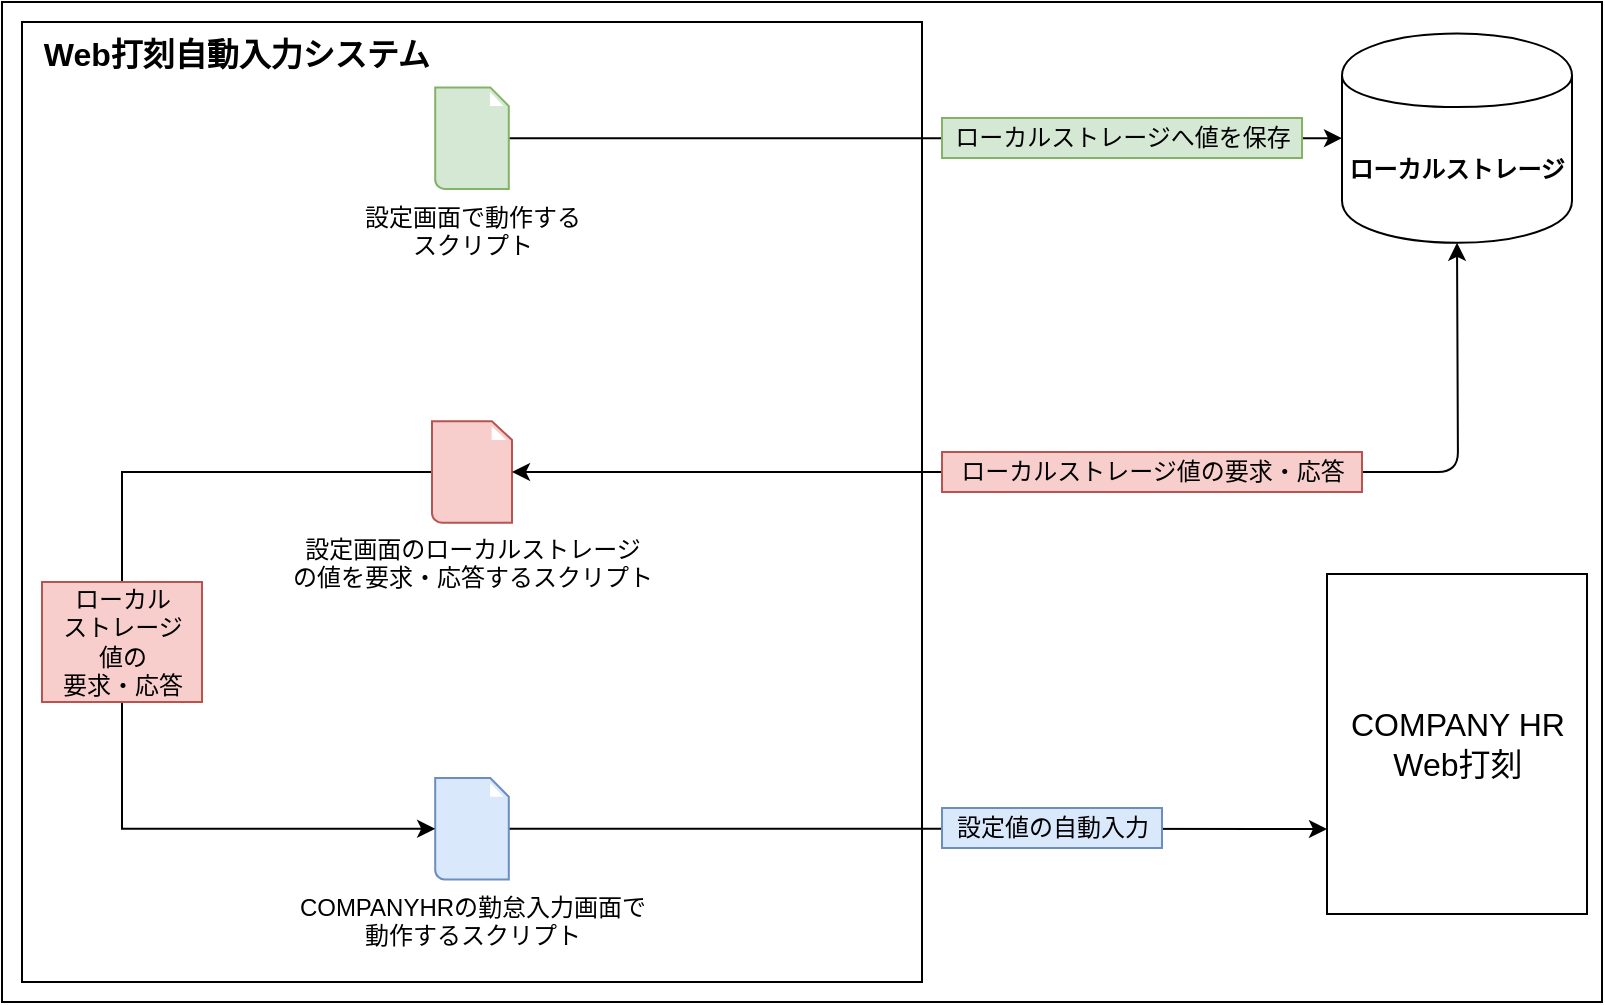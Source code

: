<mxfile version="13.1.3">
    <diagram id="6hGFLwfOUW9BJ-s0fimq" name="Page-1">
        <mxGraphModel dx="464" dy="1178" grid="1" gridSize="10" guides="1" tooltips="1" connect="1" arrows="1" fold="1" page="1" pageScale="1" pageWidth="800" pageHeight="500" math="0" shadow="0">
            <root>
                <mxCell id="0"/>
                <mxCell id="1" parent="0"/>
                <mxCell id="63" value="" style="rounded=0;whiteSpace=wrap;html=1;align=left;" parent="1" vertex="1">
                    <mxGeometry width="800" height="500" as="geometry"/>
                </mxCell>
                <mxCell id="3" value="&lt;b&gt;&lt;font style=&quot;font-size: 16px&quot;&gt;&amp;nbsp; Web打刻自動入力システム&lt;/font&gt;&lt;/b&gt;" style="rounded=0;whiteSpace=wrap;html=1;align=left;verticalAlign=top;" parent="1" vertex="1">
                    <mxGeometry x="10" y="10" width="450" height="480" as="geometry"/>
                </mxCell>
                <mxCell id="10" style="edgeStyle=orthogonalEdgeStyle;rounded=0;orthogonalLoop=1;jettySize=auto;html=1;exitX=0.5;exitY=1;exitDx=0;exitDy=0;" parent="1" edge="1">
                    <mxGeometry relative="1" as="geometry">
                        <mxPoint x="80" y="150" as="sourcePoint"/>
                        <mxPoint x="80" y="150" as="targetPoint"/>
                    </mxGeometry>
                </mxCell>
                <mxCell id="12" value="&lt;font style=&quot;font-size: 16px&quot;&gt;COMPANY HR&lt;br&gt;Web打刻&lt;/font&gt;" style="rounded=0;whiteSpace=wrap;html=1;" parent="1" vertex="1">
                    <mxGeometry x="662.5" y="286" width="130" height="170" as="geometry"/>
                </mxCell>
                <mxCell id="18" value="&lt;b&gt;ローカルストレージ&lt;/b&gt;" style="shape=cylinder;whiteSpace=wrap;html=1;boundedLbl=1;backgroundOutline=1;" parent="1" vertex="1">
                    <mxGeometry x="670" y="15.8" width="115" height="104.6" as="geometry"/>
                </mxCell>
                <mxCell id="61" style="edgeStyle=orthogonalEdgeStyle;rounded=0;orthogonalLoop=1;jettySize=auto;html=1;entryX=0;entryY=0.75;entryDx=0;entryDy=0;" parent="1" source="32" target="12" edge="1">
                    <mxGeometry relative="1" as="geometry"/>
                </mxCell>
                <mxCell id="32" value="COMPANYHRの勤怠入力画面で&lt;br&gt;動作するスクリプト" style="shadow=0;dashed=0;html=1;strokeColor=#6c8ebf;fillColor=#dae8fc;labelPosition=center;verticalLabelPosition=bottom;verticalAlign=top;align=center;outlineConnect=0;shape=mxgraph.veeam.2d.file;" parent="1" vertex="1">
                    <mxGeometry x="216.6" y="388" width="36.8" height="50.8" as="geometry"/>
                </mxCell>
                <mxCell id="40" style="edgeStyle=orthogonalEdgeStyle;rounded=0;orthogonalLoop=1;jettySize=auto;html=1;entryX=0;entryY=0.5;entryDx=0;entryDy=0;" parent="1" source="33" target="18" edge="1">
                    <mxGeometry relative="1" as="geometry"/>
                </mxCell>
                <mxCell id="33" value="設定画面で動作する&lt;br&gt;スクリプト" style="shadow=0;dashed=0;html=1;strokeColor=#82b366;fillColor=#d5e8d4;labelPosition=center;verticalLabelPosition=bottom;verticalAlign=top;align=center;outlineConnect=0;shape=mxgraph.veeam.2d.file;" parent="1" vertex="1">
                    <mxGeometry x="216.6" y="42.7" width="36.8" height="50.8" as="geometry"/>
                </mxCell>
                <mxCell id="59" style="edgeStyle=orthogonalEdgeStyle;rounded=0;orthogonalLoop=1;jettySize=auto;html=1;" parent="1" source="36" target="32" edge="1">
                    <mxGeometry relative="1" as="geometry">
                        <Array as="points">
                            <mxPoint x="60" y="235"/>
                            <mxPoint x="60" y="413.4"/>
                        </Array>
                    </mxGeometry>
                </mxCell>
                <mxCell id="36" value="設定画面のローカルストレージ&lt;br&gt;の値を要求・応答するスクリプト" style="shadow=0;dashed=0;html=1;strokeColor=#b85450;fillColor=#f8cecc;labelPosition=center;verticalLabelPosition=bottom;verticalAlign=top;align=center;outlineConnect=0;shape=mxgraph.veeam.2d.file;" parent="1" vertex="1">
                    <mxGeometry x="215" y="209.6" width="40" height="50.8" as="geometry"/>
                </mxCell>
                <mxCell id="41" value="ローカルストレージへ値を保存" style="text;html=1;align=center;verticalAlign=middle;resizable=0;points=[];autosize=1;fillColor=#d5e8d4;strokeColor=#82b366;" parent="1" vertex="1">
                    <mxGeometry x="470" y="58" width="180" height="20" as="geometry"/>
                </mxCell>
                <mxCell id="51" value="" style="endArrow=classic;startArrow=classic;html=1;entryX=0.5;entryY=1;entryDx=0;entryDy=0;" parent="1" source="36" target="18" edge="1">
                    <mxGeometry width="50" height="50" relative="1" as="geometry">
                        <mxPoint x="490" y="300" as="sourcePoint"/>
                        <mxPoint x="540" y="250" as="targetPoint"/>
                        <Array as="points">
                            <mxPoint x="728" y="235"/>
                        </Array>
                    </mxGeometry>
                </mxCell>
                <mxCell id="52" value="ローカルストレージ値の要求・応答" style="text;html=1;align=center;verticalAlign=middle;resizable=0;points=[];autosize=1;fillColor=#f8cecc;strokeColor=#b85450;" parent="1" vertex="1">
                    <mxGeometry x="470" y="225" width="210" height="20" as="geometry"/>
                </mxCell>
                <mxCell id="55" value="ローカル&lt;br&gt;ストレージ&lt;br&gt;値の&lt;br&gt;要求・応答" style="text;html=1;align=center;verticalAlign=middle;resizable=0;points=[];autosize=1;fillColor=#f8cecc;strokeColor=#b85450;" parent="1" vertex="1">
                    <mxGeometry x="20.0" y="290" width="80" height="60" as="geometry"/>
                </mxCell>
                <mxCell id="62" value="設定値の自動入力" style="text;html=1;align=center;verticalAlign=middle;resizable=0;points=[];autosize=1;fillColor=#dae8fc;strokeColor=#6c8ebf;" parent="1" vertex="1">
                    <mxGeometry x="470" y="403" width="110" height="20" as="geometry"/>
                </mxCell>
            </root>
        </mxGraphModel>
    </diagram>
</mxfile>